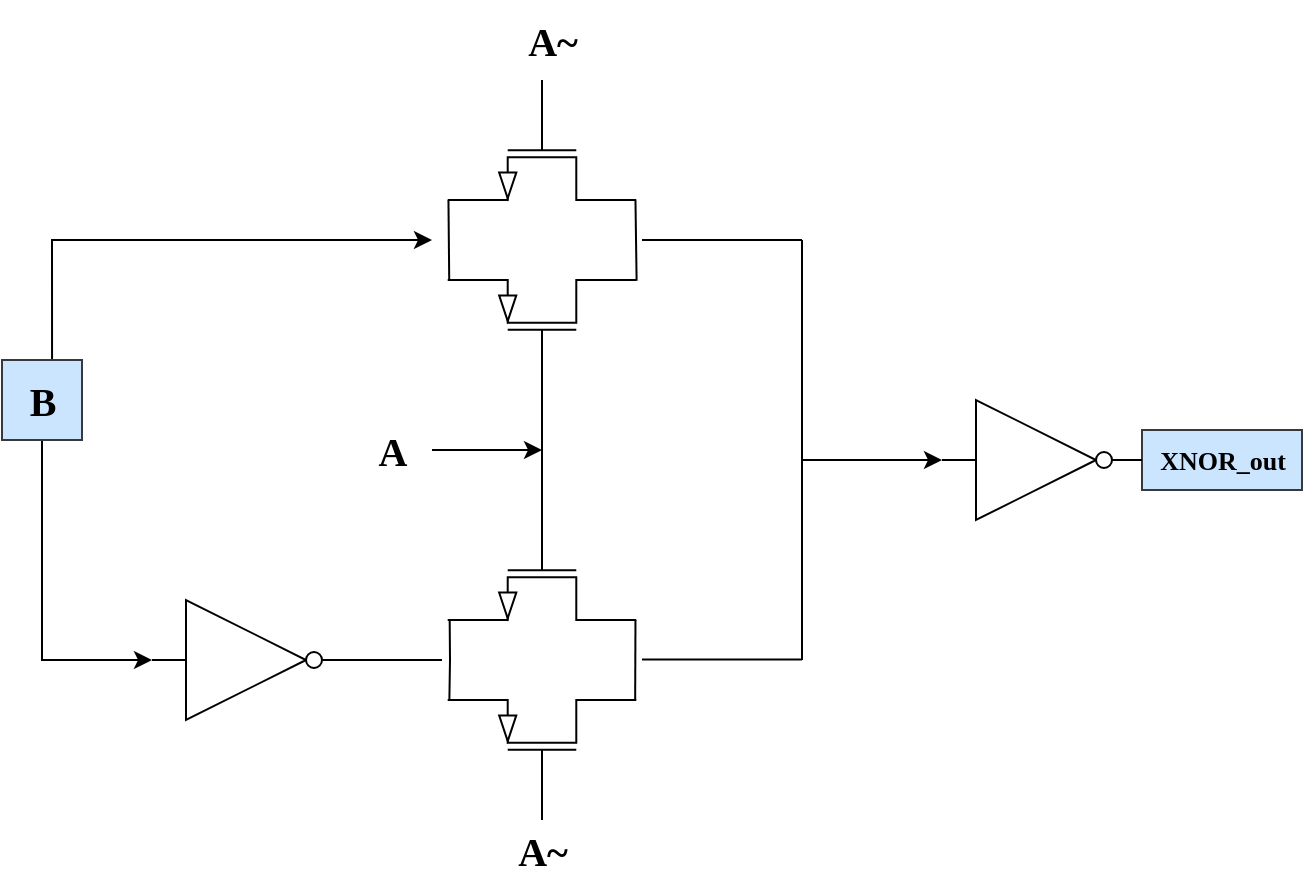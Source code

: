 <mxfile version="24.4.0" type="github">
  <diagram name="第 1 页" id="Uyb7mkhRMvKoV3EUCWld">
    <mxGraphModel dx="819" dy="403" grid="1" gridSize="10" guides="1" tooltips="1" connect="1" arrows="1" fold="1" page="1" pageScale="1" pageWidth="827" pageHeight="1169" math="0" shadow="0">
      <root>
        <mxCell id="0" />
        <mxCell id="1" parent="0" />
        <mxCell id="yEc16eZDOD0CSL22KtZ5-3" value="" style="verticalLabelPosition=bottom;shadow=0;dashed=0;align=center;html=1;verticalAlign=top;shape=mxgraph.electrical.logic_gates.inverter_2" parent="1" vertex="1">
          <mxGeometry x="155" y="440" width="100" height="60" as="geometry" />
        </mxCell>
        <mxCell id="yEc16eZDOD0CSL22KtZ5-14" style="edgeStyle=orthogonalEdgeStyle;rounded=0;orthogonalLoop=1;jettySize=auto;html=1;" parent="1" edge="1">
          <mxGeometry relative="1" as="geometry">
            <mxPoint x="295" y="260" as="targetPoint" />
            <mxPoint x="105.034" y="320.0" as="sourcePoint" />
            <Array as="points">
              <mxPoint x="105" y="260" />
            </Array>
          </mxGeometry>
        </mxCell>
        <mxCell id="yEc16eZDOD0CSL22KtZ5-15" style="edgeStyle=orthogonalEdgeStyle;rounded=0;orthogonalLoop=1;jettySize=auto;html=1;entryX=0;entryY=0.5;entryDx=0;entryDy=0;entryPerimeter=0;" parent="1" source="yEc16eZDOD0CSL22KtZ5-4" target="yEc16eZDOD0CSL22KtZ5-3" edge="1">
          <mxGeometry relative="1" as="geometry">
            <mxPoint x="25" y="480" as="targetPoint" />
            <Array as="points">
              <mxPoint x="100" y="470" />
            </Array>
          </mxGeometry>
        </mxCell>
        <mxCell id="yEc16eZDOD0CSL22KtZ5-4" value="B" style="text;html=1;align=center;verticalAlign=middle;resizable=0;points=[];autosize=1;fillColor=#cce5ff;strokeColor=#36393d;fillStyle=auto;gradientColor=none;fontFamily=Times New Roman;fontSize=20;fontStyle=1" parent="1" vertex="1">
          <mxGeometry x="80" y="320" width="40" height="40" as="geometry" />
        </mxCell>
        <mxCell id="yEc16eZDOD0CSL22KtZ5-5" value="" style="verticalLabelPosition=bottom;shadow=0;dashed=0;align=center;html=1;verticalAlign=top;shape=mxgraph.electrical.transistors.pmos;pointerEvents=1;direction=north;" parent="1" vertex="1">
          <mxGeometry x="300" y="490" width="100" height="60" as="geometry" />
        </mxCell>
        <mxCell id="yEc16eZDOD0CSL22KtZ5-6" value="" style="verticalLabelPosition=bottom;shadow=0;dashed=0;align=center;html=1;verticalAlign=top;shape=mxgraph.electrical.transistors.nmos;pointerEvents=1;direction=south;" parent="1" vertex="1">
          <mxGeometry x="300" y="390" width="100" height="60" as="geometry" />
        </mxCell>
        <mxCell id="yEc16eZDOD0CSL22KtZ5-9" style="edgeStyle=orthogonalEdgeStyle;rounded=0;orthogonalLoop=1;jettySize=auto;html=1;exitX=0;exitY=0.5;exitDx=0;exitDy=0;exitPerimeter=0;curved=0;strokeColor=default;endArrow=none;endFill=0;" parent="1" source="yEc16eZDOD0CSL22KtZ5-7" target="yEc16eZDOD0CSL22KtZ5-6" edge="1">
          <mxGeometry relative="1" as="geometry" />
        </mxCell>
        <mxCell id="yEc16eZDOD0CSL22KtZ5-7" value="" style="verticalLabelPosition=bottom;shadow=0;dashed=0;align=center;html=1;verticalAlign=top;shape=mxgraph.electrical.transistors.pmos;pointerEvents=1;direction=north;" parent="1" vertex="1">
          <mxGeometry x="300" y="280" width="100" height="60" as="geometry" />
        </mxCell>
        <mxCell id="yEc16eZDOD0CSL22KtZ5-8" value="" style="verticalLabelPosition=bottom;shadow=0;dashed=0;align=center;html=1;verticalAlign=top;shape=mxgraph.electrical.transistors.nmos;pointerEvents=1;direction=south;" parent="1" vertex="1">
          <mxGeometry x="300" y="180" width="100" height="60" as="geometry" />
        </mxCell>
        <mxCell id="yEc16eZDOD0CSL22KtZ5-13" style="edgeStyle=orthogonalEdgeStyle;rounded=0;orthogonalLoop=1;jettySize=auto;html=1;" parent="1" source="yEc16eZDOD0CSL22KtZ5-11" edge="1">
          <mxGeometry relative="1" as="geometry">
            <mxPoint x="350" y="365" as="targetPoint" />
          </mxGeometry>
        </mxCell>
        <mxCell id="yEc16eZDOD0CSL22KtZ5-11" value="A" style="text;html=1;align=center;verticalAlign=middle;resizable=0;points=[];autosize=1;strokeColor=none;fillColor=none;fontFamily=Times New Roman;fontStyle=1;fontSize=20;" parent="1" vertex="1">
          <mxGeometry x="255" y="345" width="40" height="40" as="geometry" />
        </mxCell>
        <mxCell id="yEc16eZDOD0CSL22KtZ5-17" value="" style="endArrow=none;html=1;rounded=0;entryX=1.002;entryY=1.725;entryDx=0;entryDy=0;entryPerimeter=0;exitX=0.998;exitY=-0.715;exitDx=0;exitDy=0;exitPerimeter=0;" parent="1" source="yEc16eZDOD0CSL22KtZ5-7" target="yEc16eZDOD0CSL22KtZ5-8" edge="1">
          <mxGeometry width="50" height="50" relative="1" as="geometry">
            <mxPoint x="310" y="280" as="sourcePoint" />
            <mxPoint x="360" y="230" as="targetPoint" />
          </mxGeometry>
        </mxCell>
        <mxCell id="yEc16eZDOD0CSL22KtZ5-18" value="A~" style="text;html=1;align=center;verticalAlign=middle;resizable=0;points=[];autosize=1;strokeColor=none;fillColor=none;fontFamily=Times New Roman;fontSize=20;fontStyle=1" parent="1" vertex="1">
          <mxGeometry x="325" y="545" width="50" height="40" as="geometry" />
        </mxCell>
        <mxCell id="yEc16eZDOD0CSL22KtZ5-19" value="A~" style="text;html=1;align=center;verticalAlign=middle;resizable=0;points=[];autosize=1;strokeColor=none;fillColor=none;fontFamily=Times New Roman;fontSize=20;fontStyle=1" parent="1" vertex="1">
          <mxGeometry x="330" y="140" width="50" height="40" as="geometry" />
        </mxCell>
        <mxCell id="yEc16eZDOD0CSL22KtZ5-20" value="" style="endArrow=none;html=1;rounded=0;" parent="1" edge="1">
          <mxGeometry width="50" height="50" relative="1" as="geometry">
            <mxPoint x="240" y="470" as="sourcePoint" />
            <mxPoint x="300" y="470" as="targetPoint" />
          </mxGeometry>
        </mxCell>
        <mxCell id="yEc16eZDOD0CSL22KtZ5-21" value="" style="endArrow=none;html=1;rounded=0;exitX=0.996;exitY=-0.713;exitDx=0;exitDy=0;exitPerimeter=0;entryX=0.994;entryY=1.709;entryDx=0;entryDy=0;entryPerimeter=0;" parent="1" source="yEc16eZDOD0CSL22KtZ5-5" target="yEc16eZDOD0CSL22KtZ5-6" edge="1">
          <mxGeometry width="50" height="50" relative="1" as="geometry">
            <mxPoint x="255" y="500" as="sourcePoint" />
            <mxPoint x="305" y="450" as="targetPoint" />
            <Array as="points">
              <mxPoint x="304" y="470" />
            </Array>
          </mxGeometry>
        </mxCell>
        <mxCell id="yEc16eZDOD0CSL22KtZ5-22" value="" style="endArrow=none;html=1;rounded=0;entryX=1.005;entryY=-0.724;entryDx=0;entryDy=0;entryPerimeter=0;exitX=0.994;exitY=1.739;exitDx=0;exitDy=0;exitPerimeter=0;" parent="1" source="yEc16eZDOD0CSL22KtZ5-7" target="yEc16eZDOD0CSL22KtZ5-8" edge="1">
          <mxGeometry width="50" height="50" relative="1" as="geometry">
            <mxPoint x="410" y="290" as="sourcePoint" />
            <mxPoint x="460" y="240" as="targetPoint" />
          </mxGeometry>
        </mxCell>
        <mxCell id="yEc16eZDOD0CSL22KtZ5-24" value="" style="endArrow=none;html=1;rounded=0;entryX=0.999;entryY=-0.724;entryDx=0;entryDy=0;entryPerimeter=0;exitX=1.003;exitY=1.72;exitDx=0;exitDy=0;exitPerimeter=0;" parent="1" source="yEc16eZDOD0CSL22KtZ5-5" target="yEc16eZDOD0CSL22KtZ5-6" edge="1">
          <mxGeometry width="50" height="50" relative="1" as="geometry">
            <mxPoint x="370" y="490" as="sourcePoint" />
            <mxPoint x="420" y="440" as="targetPoint" />
          </mxGeometry>
        </mxCell>
        <mxCell id="yEc16eZDOD0CSL22KtZ5-26" value="" style="endArrow=none;html=1;rounded=0;" parent="1" edge="1">
          <mxGeometry width="50" height="50" relative="1" as="geometry">
            <mxPoint x="400" y="260" as="sourcePoint" />
            <mxPoint x="480" y="260" as="targetPoint" />
          </mxGeometry>
        </mxCell>
        <mxCell id="yEc16eZDOD0CSL22KtZ5-27" value="" style="endArrow=none;html=1;rounded=0;" parent="1" edge="1">
          <mxGeometry width="50" height="50" relative="1" as="geometry">
            <mxPoint x="400" y="469.8" as="sourcePoint" />
            <mxPoint x="480" y="469.8" as="targetPoint" />
          </mxGeometry>
        </mxCell>
        <mxCell id="yEc16eZDOD0CSL22KtZ5-28" value="" style="endArrow=none;html=1;rounded=0;" parent="1" edge="1">
          <mxGeometry width="50" height="50" relative="1" as="geometry">
            <mxPoint x="480" y="470" as="sourcePoint" />
            <mxPoint x="480" y="260" as="targetPoint" />
          </mxGeometry>
        </mxCell>
        <mxCell id="yEc16eZDOD0CSL22KtZ5-29" value="" style="endArrow=classic;html=1;rounded=0;" parent="1" edge="1">
          <mxGeometry width="50" height="50" relative="1" as="geometry">
            <mxPoint x="480" y="370" as="sourcePoint" />
            <mxPoint x="550" y="370" as="targetPoint" />
          </mxGeometry>
        </mxCell>
        <mxCell id="yEc16eZDOD0CSL22KtZ5-30" value="XNOR_out" style="text;html=1;align=center;verticalAlign=middle;resizable=0;points=[];autosize=1;strokeColor=#36393d;fillColor=#cce5ff;fontStyle=1;fontFamily=Times New Roman;fontSize=13;" parent="1" vertex="1">
          <mxGeometry x="650" y="355" width="80" height="30" as="geometry" />
        </mxCell>
        <mxCell id="2sM4VSMehnOt8__zK_ST-1" value="" style="verticalLabelPosition=bottom;shadow=0;dashed=0;align=center;html=1;verticalAlign=top;shape=mxgraph.electrical.logic_gates.inverter_2" vertex="1" parent="1">
          <mxGeometry x="550" y="340" width="100" height="60" as="geometry" />
        </mxCell>
      </root>
    </mxGraphModel>
  </diagram>
</mxfile>

